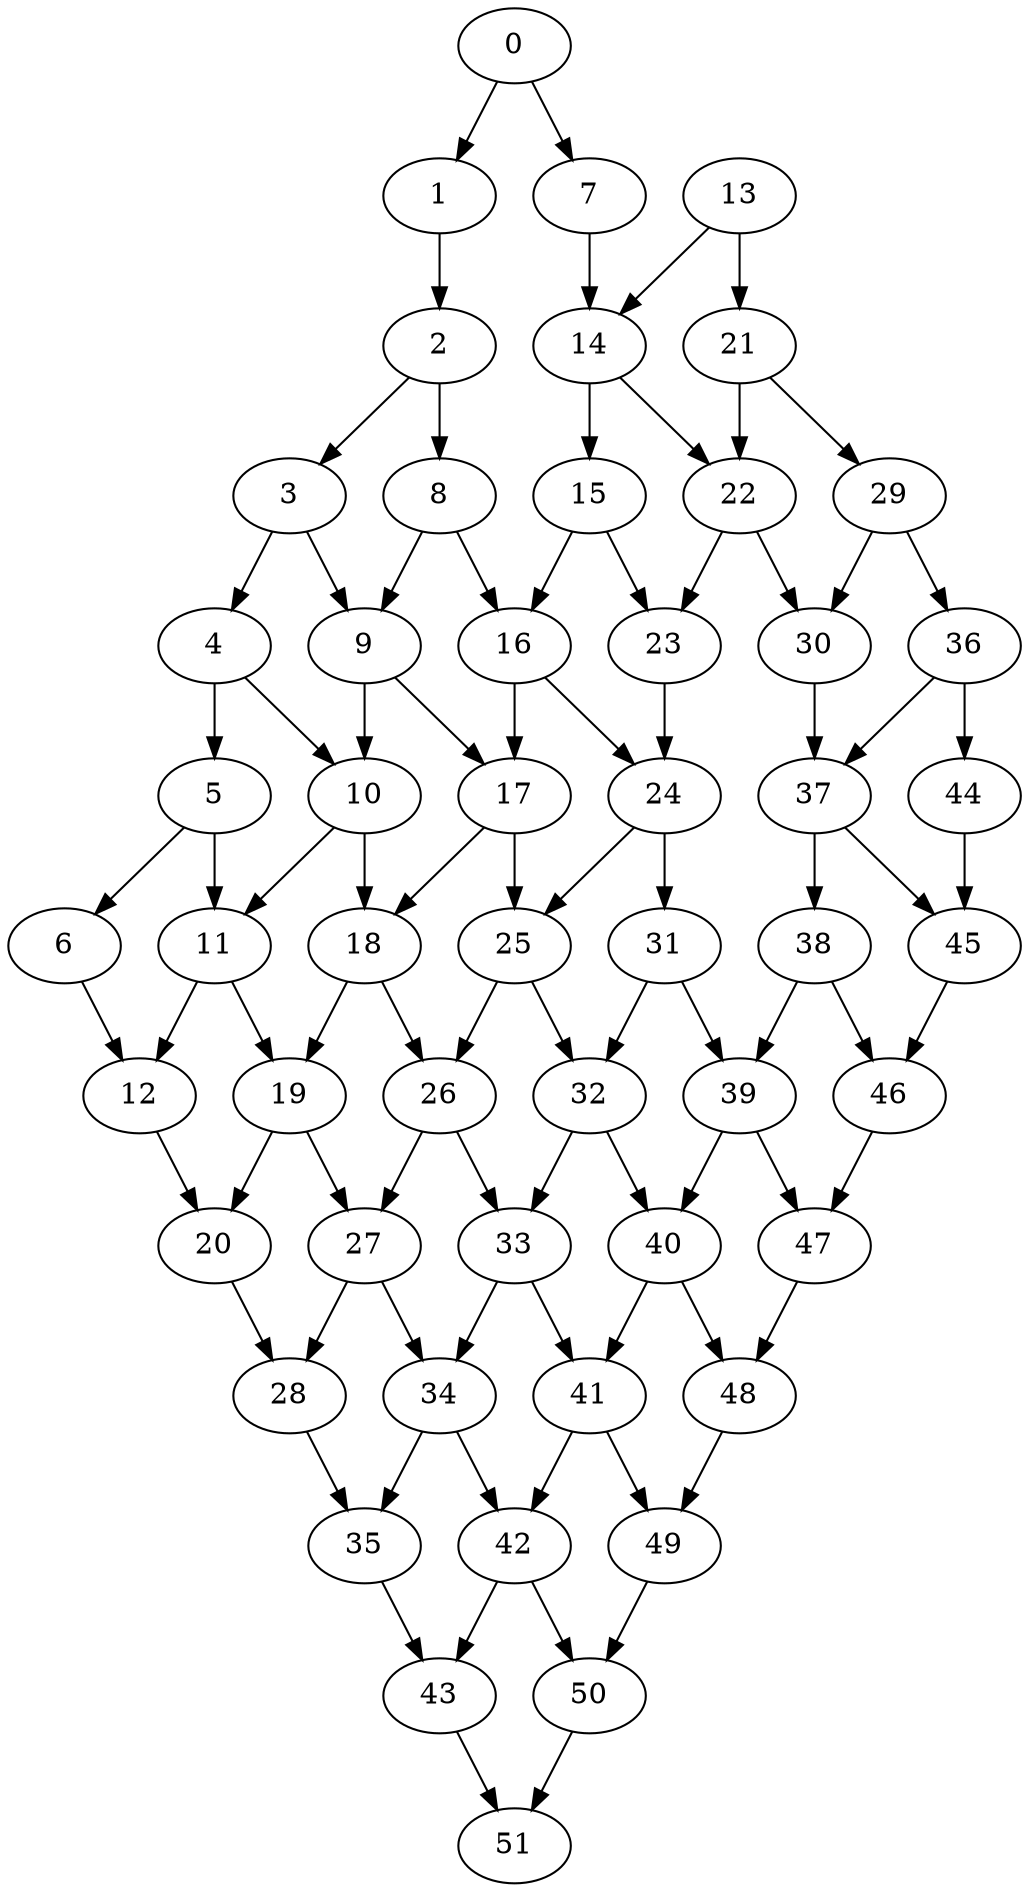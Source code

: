 digraph G {
0 -> 1
0 -> 7
1 -> 2
2 -> 3
2 -> 8
3 -> 4
3 -> 9
4 -> 5
4 -> 10
5 -> 6
5 -> 11
6 -> 12
7 -> 14
8 -> 9
8 -> 16
9 -> 10
9 -> 17
10 -> 11
10 -> 18
11 -> 12
11 -> 19
12 -> 20
13 -> 14
13 -> 21
14 -> 15
14 -> 22
15 -> 16
15 -> 23
16 -> 17
16 -> 24
17 -> 18
17 -> 25
18 -> 19
18 -> 26
19 -> 20
19 -> 27
20 -> 28
21 -> 22
21 -> 29
22 -> 23
22 -> 30
23 -> 24
24 -> 25
24 -> 31
25 -> 26
25 -> 32
26 -> 27
26 -> 33
27 -> 28
27 -> 34
28 -> 35
29 -> 30
29 -> 36
30 -> 37
31 -> 32
31 -> 39
32 -> 33
32 -> 40
33 -> 34
33 -> 41
34 -> 35
34 -> 42
35 -> 43
36 -> 37
36 -> 44
37 -> 38
37 -> 45
38 -> 39
38 -> 46
39 -> 40
39 -> 47
40 -> 41
40 -> 48
41 -> 42
41 -> 49
42 -> 43
42 -> 50
43 -> 51
44 -> 45
45 -> 46
46 -> 47
47 -> 48
48 -> 49
49 -> 50
50 -> 51
}